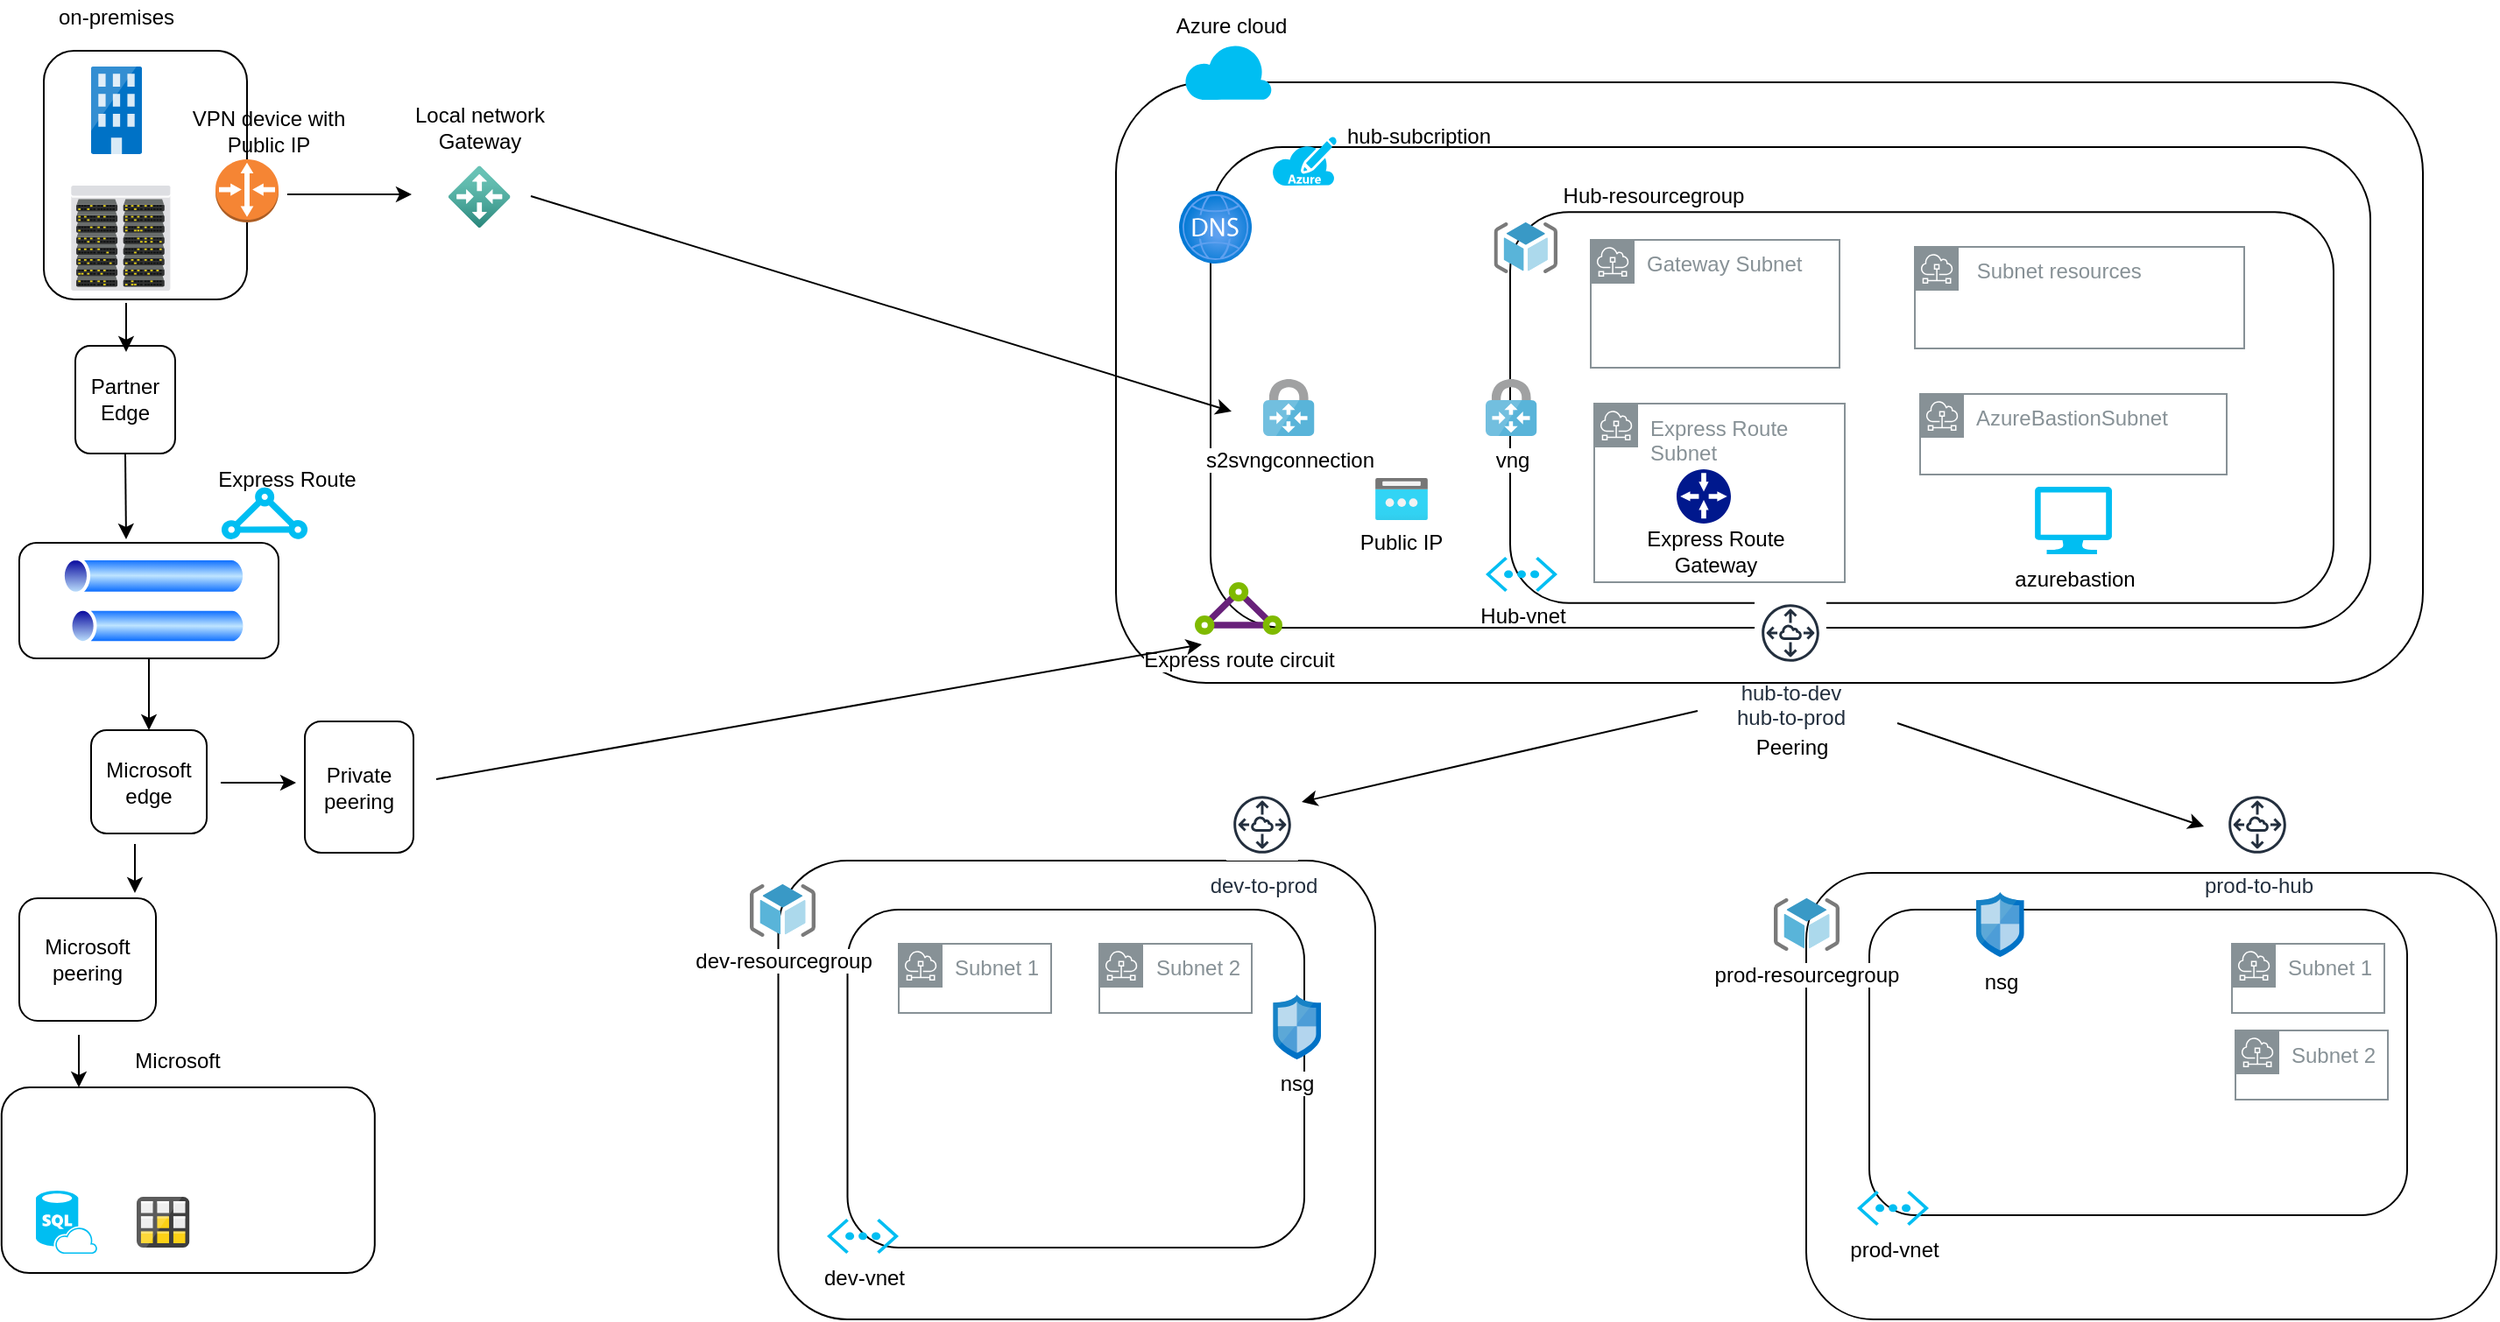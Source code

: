 <mxfile version="14.8.4" type="github">
  <diagram id="6STvKimsptoojTG2eYll" name="Page-1">
    <mxGraphModel dx="1826" dy="1193" grid="0" gridSize="10" guides="1" tooltips="1" connect="1" arrows="1" fold="1" page="0" pageScale="1" pageWidth="850" pageHeight="1100" math="0" shadow="0">
      <root>
        <mxCell id="0" />
        <mxCell id="1" parent="0" />
        <mxCell id="wYJI5mITfUX201HlZ-qb-3" value="" style="rounded=1;whiteSpace=wrap;html=1;" vertex="1" parent="1">
          <mxGeometry x="-257" y="-39" width="116" height="142" as="geometry" />
        </mxCell>
        <mxCell id="wYJI5mITfUX201HlZ-qb-4" value="" style="aspect=fixed;html=1;points=[];align=center;image;fontSize=12;image=img/lib/mscae/Exchange_On_premises_Access.svg;" vertex="1" parent="1">
          <mxGeometry x="-230" y="-30" width="29.0" height="50" as="geometry" />
        </mxCell>
        <mxCell id="wYJI5mITfUX201HlZ-qb-8" value="Express Route" style="text;html=1;strokeColor=none;fillColor=none;align=center;verticalAlign=middle;whiteSpace=wrap;rounded=0;" vertex="1" parent="1">
          <mxGeometry x="426" y="297" width="100" height="17" as="geometry" />
        </mxCell>
        <mxCell id="wYJI5mITfUX201HlZ-qb-11" value="" style="verticalLabelPosition=bottom;html=1;verticalAlign=top;align=center;strokeColor=none;fillColor=#00BEF2;shape=mxgraph.azure.express_route;pointerEvents=1;" vertex="1" parent="1">
          <mxGeometry x="-156" y="210" width="50" height="30" as="geometry" />
        </mxCell>
        <mxCell id="wYJI5mITfUX201HlZ-qb-15" value="on-premises" style="text;html=1;strokeColor=none;fillColor=none;align=center;verticalAlign=middle;whiteSpace=wrap;rounded=0;" vertex="1" parent="1">
          <mxGeometry x="-261.5" y="-68" width="91" height="20" as="geometry" />
        </mxCell>
        <mxCell id="wYJI5mITfUX201HlZ-qb-18" value="" style="rounded=1;whiteSpace=wrap;html=1;" vertex="1" parent="1">
          <mxGeometry x="355" y="-21" width="746" height="343" as="geometry" />
        </mxCell>
        <mxCell id="wYJI5mITfUX201HlZ-qb-19" value="" style="rounded=1;whiteSpace=wrap;html=1;" vertex="1" parent="1">
          <mxGeometry x="409" y="16" width="662" height="274.5" as="geometry" />
        </mxCell>
        <mxCell id="wYJI5mITfUX201HlZ-qb-20" value="" style="rounded=1;whiteSpace=wrap;html=1;" vertex="1" parent="1">
          <mxGeometry x="580" y="53.13" width="470" height="223.25" as="geometry" />
        </mxCell>
        <mxCell id="wYJI5mITfUX201HlZ-qb-22" value="" style="aspect=fixed;html=1;points=[];align=center;image;fontSize=12;image=img/lib/azure2/networking/DNS_Zones.svg;" vertex="1" parent="1">
          <mxGeometry x="391" y="41" width="41.5" height="41.5" as="geometry" />
        </mxCell>
        <mxCell id="wYJI5mITfUX201HlZ-qb-23" value="" style="verticalLabelPosition=bottom;html=1;verticalAlign=top;align=center;strokeColor=none;fillColor=#00BEF2;shape=mxgraph.azure.cloud;" vertex="1" parent="1">
          <mxGeometry x="394" y="-43.5" width="50" height="32.5" as="geometry" />
        </mxCell>
        <mxCell id="wYJI5mITfUX201HlZ-qb-24" value="Partner Edge" style="rounded=1;whiteSpace=wrap;html=1;" vertex="1" parent="1">
          <mxGeometry x="-239" y="129.5" width="57" height="61.5" as="geometry" />
        </mxCell>
        <mxCell id="wYJI5mITfUX201HlZ-qb-25" value="" style="rounded=1;whiteSpace=wrap;html=1;" vertex="1" parent="1">
          <mxGeometry x="-271" y="242" width="148" height="66" as="geometry" />
        </mxCell>
        <mxCell id="wYJI5mITfUX201HlZ-qb-26" value="" style="aspect=fixed;perimeter=ellipsePerimeter;html=1;align=center;shadow=0;dashed=0;spacingTop=3;image;image=img/lib/active_directory/tunnel.svg;" vertex="1" parent="1">
          <mxGeometry x="-249" y="250" width="109.5" height="21.9" as="geometry" />
        </mxCell>
        <mxCell id="wYJI5mITfUX201HlZ-qb-27" value="" style="aspect=fixed;perimeter=ellipsePerimeter;html=1;align=center;shadow=0;dashed=0;spacingTop=3;image;image=img/lib/active_directory/tunnel.svg;" vertex="1" parent="1">
          <mxGeometry x="-244.5" y="279" width="105" height="21" as="geometry" />
        </mxCell>
        <mxCell id="wYJI5mITfUX201HlZ-qb-29" value="Microsoft edge" style="rounded=1;whiteSpace=wrap;html=1;" vertex="1" parent="1">
          <mxGeometry x="-230" y="349" width="66" height="59" as="geometry" />
        </mxCell>
        <mxCell id="wYJI5mITfUX201HlZ-qb-31" value="Private peering" style="rounded=1;whiteSpace=wrap;html=1;" vertex="1" parent="1">
          <mxGeometry x="-108" y="344" width="62" height="75" as="geometry" />
        </mxCell>
        <mxCell id="wYJI5mITfUX201HlZ-qb-32" value="Microsoft peering" style="rounded=1;whiteSpace=wrap;html=1;" vertex="1" parent="1">
          <mxGeometry x="-271" y="445" width="78" height="70" as="geometry" />
        </mxCell>
        <mxCell id="wYJI5mITfUX201HlZ-qb-33" value="" style="aspect=fixed;html=1;points=[];align=center;image;fontSize=12;image=img/lib/azure2/networking/Public_IP_Addresses.svg;" vertex="1" parent="1">
          <mxGeometry x="503" y="205" width="30" height="24" as="geometry" />
        </mxCell>
        <mxCell id="wYJI5mITfUX201HlZ-qb-34" value="Gateway Subnet" style="outlineConnect=0;gradientColor=none;html=1;whiteSpace=wrap;fontSize=12;fontStyle=0;shape=mxgraph.aws4.group;grIcon=mxgraph.aws4.group_subnet;strokeColor=#879196;fillColor=none;verticalAlign=top;align=left;spacingLeft=30;fontColor=#879196;dashed=0;" vertex="1" parent="1">
          <mxGeometry x="626" y="69" width="142" height="73" as="geometry" />
        </mxCell>
        <mxCell id="wYJI5mITfUX201HlZ-qb-35" value="vng" style="aspect=fixed;html=1;points=[];align=center;image;fontSize=12;image=img/lib/mscae/VPN_Gateway.svg;" vertex="1" parent="1">
          <mxGeometry x="566" y="148.5" width="29.25" height="32.5" as="geometry" />
        </mxCell>
        <mxCell id="wYJI5mITfUX201HlZ-qb-36" value="Express Route Subnet" style="outlineConnect=0;gradientColor=none;html=1;whiteSpace=wrap;fontSize=12;fontStyle=0;shape=mxgraph.aws4.group;grIcon=mxgraph.aws4.group_subnet;strokeColor=#879196;fillColor=none;verticalAlign=top;align=left;spacingLeft=30;fontColor=#879196;dashed=0;" vertex="1" parent="1">
          <mxGeometry x="628" y="162.5" width="143" height="102" as="geometry" />
        </mxCell>
        <mxCell id="wYJI5mITfUX201HlZ-qb-37" value="Express route circuit" style="aspect=fixed;html=1;points=[];align=center;image;fontSize=12;image=img/lib/mscae/Express_Route.svg;" vertex="1" parent="1">
          <mxGeometry x="400" y="264.5" width="50" height="30" as="geometry" />
        </mxCell>
        <mxCell id="wYJI5mITfUX201HlZ-qb-38" value="" style="rounded=1;whiteSpace=wrap;html=1;" vertex="1" parent="1">
          <mxGeometry x="-281.1" y="553" width="213" height="106" as="geometry" />
        </mxCell>
        <mxCell id="wYJI5mITfUX201HlZ-qb-39" value="Microsoft" style="text;html=1;strokeColor=none;fillColor=none;align=center;verticalAlign=middle;whiteSpace=wrap;rounded=0;" vertex="1" parent="1">
          <mxGeometry x="-218.5" y="528" width="75" height="20" as="geometry" />
        </mxCell>
        <mxCell id="wYJI5mITfUX201HlZ-qb-40" value="" style="shape=image;html=1;verticalAlign=top;verticalLabelPosition=bottom;labelBackgroundColor=#ffffff;imageAspect=0;aspect=fixed;image=https://cdn4.iconfinder.com/data/icons/logos-and-brands/512/243_Outlook_logo-128.png" vertex="1" parent="1">
          <mxGeometry x="-261.5" y="560" width="43" height="43" as="geometry" />
        </mxCell>
        <mxCell id="wYJI5mITfUX201HlZ-qb-41" value="" style="shape=image;html=1;verticalAlign=top;verticalLabelPosition=bottom;labelBackgroundColor=#ffffff;imageAspect=0;aspect=fixed;image=https://cdn4.iconfinder.com/data/icons/address-book-providers-in-colors/512/office365-128.png" vertex="1" parent="1">
          <mxGeometry x="-202.5" y="568" width="32" height="32" as="geometry" />
        </mxCell>
        <mxCell id="wYJI5mITfUX201HlZ-qb-42" value="" style="shape=image;html=1;verticalAlign=top;verticalLabelPosition=bottom;labelBackgroundColor=#ffffff;imageAspect=0;aspect=fixed;image=https://cdn0.iconfinder.com/data/icons/logos-microsoft-office-365/128/Microsoft_Office-08-128.png" vertex="1" parent="1">
          <mxGeometry x="-142" y="563.25" width="41.5" height="41.5" as="geometry" />
        </mxCell>
        <mxCell id="wYJI5mITfUX201HlZ-qb-43" value="" style="verticalLabelPosition=bottom;html=1;verticalAlign=top;align=center;strokeColor=none;fillColor=#00BEF2;shape=mxgraph.azure.sql_database_sql_azure;" vertex="1" parent="1">
          <mxGeometry x="-261.5" y="612" width="35" height="36" as="geometry" />
        </mxCell>
        <mxCell id="wYJI5mITfUX201HlZ-qb-44" value="" style="aspect=fixed;html=1;points=[];align=center;image;fontSize=12;image=img/lib/mscae/Table_Storage.svg;" vertex="1" parent="1">
          <mxGeometry x="-204.0" y="615.5" width="30.21" height="29" as="geometry" />
        </mxCell>
        <mxCell id="wYJI5mITfUX201HlZ-qb-45" value="" style="verticalLabelPosition=bottom;aspect=fixed;html=1;verticalAlign=top;strokeColor=none;align=center;outlineConnect=0;shape=mxgraph.citrix.datacenter;" vertex="1" parent="1">
          <mxGeometry x="-241.34" y="38" width="56.67" height="60" as="geometry" />
        </mxCell>
        <mxCell id="wYJI5mITfUX201HlZ-qb-47" value="" style="endArrow=classic;html=1;" edge="1" parent="1">
          <mxGeometry width="50" height="50" relative="1" as="geometry">
            <mxPoint x="-210" y="105" as="sourcePoint" />
            <mxPoint x="-210" y="133" as="targetPoint" />
          </mxGeometry>
        </mxCell>
        <mxCell id="wYJI5mITfUX201HlZ-qb-49" value="" style="endArrow=classic;html=1;entryX=0.5;entryY=0;entryDx=0;entryDy=0;exitX=0.5;exitY=1;exitDx=0;exitDy=0;" edge="1" parent="1" source="wYJI5mITfUX201HlZ-qb-25" target="wYJI5mITfUX201HlZ-qb-29">
          <mxGeometry width="50" height="50" relative="1" as="geometry">
            <mxPoint x="28" y="87" as="sourcePoint" />
            <mxPoint x="449" y="325" as="targetPoint" />
          </mxGeometry>
        </mxCell>
        <mxCell id="wYJI5mITfUX201HlZ-qb-50" value="" style="endArrow=classic;html=1;" edge="1" parent="1">
          <mxGeometry width="50" height="50" relative="1" as="geometry">
            <mxPoint x="-156" y="379" as="sourcePoint" />
            <mxPoint x="-113" y="379" as="targetPoint" />
          </mxGeometry>
        </mxCell>
        <mxCell id="wYJI5mITfUX201HlZ-qb-52" value="" style="endArrow=classic;html=1;" edge="1" parent="1">
          <mxGeometry width="50" height="50" relative="1" as="geometry">
            <mxPoint x="-237" y="523" as="sourcePoint" />
            <mxPoint x="-237" y="553" as="targetPoint" />
          </mxGeometry>
        </mxCell>
        <mxCell id="wYJI5mITfUX201HlZ-qb-53" value="Azure cloud" style="text;html=1;strokeColor=none;fillColor=none;align=center;verticalAlign=middle;whiteSpace=wrap;rounded=0;" vertex="1" parent="1">
          <mxGeometry x="378.5" y="-63.5" width="84" height="20" as="geometry" />
        </mxCell>
        <mxCell id="wYJI5mITfUX201HlZ-qb-54" value="hub-subcription" style="text;html=1;strokeColor=none;fillColor=none;align=center;verticalAlign=middle;whiteSpace=wrap;rounded=0;" vertex="1" parent="1">
          <mxGeometry x="472" width="112" height="20" as="geometry" />
        </mxCell>
        <mxCell id="wYJI5mITfUX201HlZ-qb-55" value="" style="aspect=fixed;html=1;points=[];align=center;image;fontSize=12;image=img/lib/mscae/ResourceGroup.svg;" vertex="1" parent="1">
          <mxGeometry x="570.75" y="59" width="36.25" height="29" as="geometry" />
        </mxCell>
        <mxCell id="wYJI5mITfUX201HlZ-qb-56" value="Hub-resourcegroup" style="text;html=1;strokeColor=none;fillColor=none;align=center;verticalAlign=middle;whiteSpace=wrap;rounded=0;" vertex="1" parent="1">
          <mxGeometry x="607" y="34.38" width="110" height="20" as="geometry" />
        </mxCell>
        <mxCell id="wYJI5mITfUX201HlZ-qb-57" value="" style="aspect=fixed;pointerEvents=1;shadow=0;dashed=0;html=1;strokeColor=none;labelPosition=center;verticalLabelPosition=bottom;verticalAlign=top;align=center;fillColor=#00188D;shape=mxgraph.mscae.enterprise.gateway" vertex="1" parent="1">
          <mxGeometry x="675" y="200" width="31" height="31" as="geometry" />
        </mxCell>
        <mxCell id="wYJI5mITfUX201HlZ-qb-58" value="Express Route Gateway" style="text;html=1;strokeColor=none;fillColor=none;align=center;verticalAlign=middle;whiteSpace=wrap;rounded=0;" vertex="1" parent="1">
          <mxGeometry x="636.5" y="238" width="121" height="17" as="geometry" />
        </mxCell>
        <mxCell id="wYJI5mITfUX201HlZ-qb-60" value="" style="endArrow=classic;html=1;entryX=0.846;entryY=-0.043;entryDx=0;entryDy=0;entryPerimeter=0;" edge="1" parent="1" target="wYJI5mITfUX201HlZ-qb-32">
          <mxGeometry width="50" height="50" relative="1" as="geometry">
            <mxPoint x="-205" y="414" as="sourcePoint" />
            <mxPoint x="449" y="290" as="targetPoint" />
          </mxGeometry>
        </mxCell>
        <mxCell id="wYJI5mITfUX201HlZ-qb-61" value="" style="endArrow=classic;html=1;exitX=0.5;exitY=1;exitDx=0;exitDy=0;" edge="1" parent="1" source="wYJI5mITfUX201HlZ-qb-24">
          <mxGeometry width="50" height="50" relative="1" as="geometry">
            <mxPoint x="399" y="340" as="sourcePoint" />
            <mxPoint x="-210" y="240" as="targetPoint" />
          </mxGeometry>
        </mxCell>
        <mxCell id="wYJI5mITfUX201HlZ-qb-62" value="" style="outlineConnect=0;dashed=0;verticalLabelPosition=bottom;verticalAlign=top;align=center;html=1;shape=mxgraph.aws3.router;fillColor=#F58534;gradientColor=none;" vertex="1" parent="1">
          <mxGeometry x="-159" y="23" width="36" height="36" as="geometry" />
        </mxCell>
        <mxCell id="wYJI5mITfUX201HlZ-qb-63" value="VPN device with Public IP" style="text;html=1;strokeColor=none;fillColor=none;align=center;verticalAlign=middle;whiteSpace=wrap;rounded=0;" vertex="1" parent="1">
          <mxGeometry x="-182" y="-3" width="107" height="19" as="geometry" />
        </mxCell>
        <mxCell id="wYJI5mITfUX201HlZ-qb-64" value="" style="aspect=fixed;html=1;points=[];align=center;image;fontSize=12;image=img/lib/azure2/other/Local_Network_Gateways.svg;" vertex="1" parent="1">
          <mxGeometry x="-26" y="26.75" width="35.25" height="35.25" as="geometry" />
        </mxCell>
        <mxCell id="wYJI5mITfUX201HlZ-qb-65" value="Local network Gateway" style="text;html=1;strokeColor=none;fillColor=none;align=center;verticalAlign=middle;whiteSpace=wrap;rounded=0;" vertex="1" parent="1">
          <mxGeometry x="-54.37" y="-5" width="92" height="19" as="geometry" />
        </mxCell>
        <mxCell id="wYJI5mITfUX201HlZ-qb-66" value="Public IP" style="text;html=1;strokeColor=none;fillColor=none;align=center;verticalAlign=middle;whiteSpace=wrap;rounded=0;" vertex="1" parent="1">
          <mxGeometry x="489" y="233.5" width="58" height="17" as="geometry" />
        </mxCell>
        <mxCell id="wYJI5mITfUX201HlZ-qb-70" value="Hub-vnet" style="verticalLabelPosition=bottom;html=1;verticalAlign=top;align=center;strokeColor=none;fillColor=#00BEF2;shape=mxgraph.azure.virtual_network;pointerEvents=1;" vertex="1" parent="1">
          <mxGeometry x="566" y="250" width="41" height="20" as="geometry" />
        </mxCell>
        <mxCell id="wYJI5mITfUX201HlZ-qb-72" value="s2svngconnection" style="aspect=fixed;html=1;points=[];align=center;image;fontSize=12;image=img/lib/mscae/VPN_Gateway.svg;" vertex="1" parent="1">
          <mxGeometry x="439" y="148.5" width="29.25" height="32.5" as="geometry" />
        </mxCell>
        <mxCell id="wYJI5mITfUX201HlZ-qb-75" value="" style="endArrow=classic;html=1;" edge="1" parent="1">
          <mxGeometry width="50" height="50" relative="1" as="geometry">
            <mxPoint x="-118" y="43" as="sourcePoint" />
            <mxPoint x="-47" y="43" as="targetPoint" />
          </mxGeometry>
        </mxCell>
        <mxCell id="wYJI5mITfUX201HlZ-qb-76" value="" style="endArrow=classic;html=1;" edge="1" parent="1">
          <mxGeometry width="50" height="50" relative="1" as="geometry">
            <mxPoint x="21" y="44" as="sourcePoint" />
            <mxPoint x="421" y="167" as="targetPoint" />
          </mxGeometry>
        </mxCell>
        <mxCell id="wYJI5mITfUX201HlZ-qb-83" value="" style="endArrow=classic;html=1;" edge="1" parent="1">
          <mxGeometry width="50" height="50" relative="1" as="geometry">
            <mxPoint x="-33" y="377" as="sourcePoint" />
            <mxPoint x="404" y="300" as="targetPoint" />
          </mxGeometry>
        </mxCell>
        <mxCell id="wYJI5mITfUX201HlZ-qb-86" value="Express Route" style="text;html=1;strokeColor=none;fillColor=none;align=center;verticalAlign=middle;whiteSpace=wrap;rounded=0;" vertex="1" parent="1">
          <mxGeometry x="-161" y="200" width="86" height="12" as="geometry" />
        </mxCell>
        <mxCell id="wYJI5mITfUX201HlZ-qb-101" value="" style="verticalLabelPosition=bottom;html=1;verticalAlign=top;align=center;strokeColor=none;fillColor=#00BEF2;shape=mxgraph.azure.azure_subscription;" vertex="1" parent="1">
          <mxGeometry x="444" y="10" width="37" height="28" as="geometry" />
        </mxCell>
        <mxCell id="wYJI5mITfUX201HlZ-qb-104" value="" style="rounded=1;whiteSpace=wrap;html=1;" vertex="1" parent="1">
          <mxGeometry x="162.25" y="423.5" width="340.75" height="262" as="geometry" />
        </mxCell>
        <mxCell id="wYJI5mITfUX201HlZ-qb-106" value="" style="rounded=1;whiteSpace=wrap;html=1;" vertex="1" parent="1">
          <mxGeometry x="749" y="430.5" width="394" height="255" as="geometry" />
        </mxCell>
        <mxCell id="wYJI5mITfUX201HlZ-qb-107" value="" style="rounded=1;whiteSpace=wrap;html=1;" vertex="1" parent="1">
          <mxGeometry x="201.75" y="451.5" width="260.75" height="193" as="geometry" />
        </mxCell>
        <mxCell id="wYJI5mITfUX201HlZ-qb-108" value="dev-vnet" style="verticalLabelPosition=bottom;html=1;verticalAlign=top;align=center;strokeColor=none;fillColor=#00BEF2;shape=mxgraph.azure.virtual_network;pointerEvents=1;" vertex="1" parent="1">
          <mxGeometry x="190" y="628" width="41" height="20" as="geometry" />
        </mxCell>
        <mxCell id="wYJI5mITfUX201HlZ-qb-109" value="" style="rounded=1;whiteSpace=wrap;html=1;" vertex="1" parent="1">
          <mxGeometry x="785" y="451.5" width="307" height="174.5" as="geometry" />
        </mxCell>
        <mxCell id="wYJI5mITfUX201HlZ-qb-110" value="prod-vnet" style="verticalLabelPosition=bottom;html=1;verticalAlign=top;align=center;strokeColor=none;fillColor=#00BEF2;shape=mxgraph.azure.virtual_network;pointerEvents=1;" vertex="1" parent="1">
          <mxGeometry x="778" y="612" width="41" height="20" as="geometry" />
        </mxCell>
        <mxCell id="wYJI5mITfUX201HlZ-qb-111" value="Subnet 1" style="outlineConnect=0;gradientColor=none;html=1;whiteSpace=wrap;fontSize=12;fontStyle=0;shape=mxgraph.aws4.group;grIcon=mxgraph.aws4.group_subnet;strokeColor=#879196;fillColor=none;verticalAlign=top;align=left;spacingLeft=30;fontColor=#879196;dashed=0;" vertex="1" parent="1">
          <mxGeometry x="231" y="471" width="87" height="39.5" as="geometry" />
        </mxCell>
        <mxCell id="wYJI5mITfUX201HlZ-qb-112" value="Subnet 2" style="outlineConnect=0;gradientColor=none;html=1;whiteSpace=wrap;fontSize=12;fontStyle=0;shape=mxgraph.aws4.group;grIcon=mxgraph.aws4.group_subnet;strokeColor=#879196;fillColor=none;verticalAlign=top;align=left;spacingLeft=30;fontColor=#879196;dashed=0;" vertex="1" parent="1">
          <mxGeometry x="345.5" y="471" width="87" height="39.5" as="geometry" />
        </mxCell>
        <mxCell id="wYJI5mITfUX201HlZ-qb-113" value="Subnet 1" style="outlineConnect=0;gradientColor=none;html=1;whiteSpace=wrap;fontSize=12;fontStyle=0;shape=mxgraph.aws4.group;grIcon=mxgraph.aws4.group_subnet;strokeColor=#879196;fillColor=none;verticalAlign=top;align=left;spacingLeft=30;fontColor=#879196;dashed=0;" vertex="1" parent="1">
          <mxGeometry x="992" y="471" width="87" height="39.5" as="geometry" />
        </mxCell>
        <mxCell id="wYJI5mITfUX201HlZ-qb-114" value="Subnet 2" style="outlineConnect=0;gradientColor=none;html=1;whiteSpace=wrap;fontSize=12;fontStyle=0;shape=mxgraph.aws4.group;grIcon=mxgraph.aws4.group_subnet;strokeColor=#879196;fillColor=none;verticalAlign=top;align=left;spacingLeft=30;fontColor=#879196;dashed=0;" vertex="1" parent="1">
          <mxGeometry x="994" y="520.5" width="87" height="39.5" as="geometry" />
        </mxCell>
        <mxCell id="wYJI5mITfUX201HlZ-qb-115" value="hub-to-dev&lt;br&gt;hub-to-prod" style="outlineConnect=0;fontColor=#232F3E;gradientColor=none;strokeColor=#232F3E;fillColor=#ffffff;dashed=0;verticalLabelPosition=bottom;verticalAlign=top;align=center;html=1;fontSize=12;fontStyle=0;aspect=fixed;shape=mxgraph.aws4.resourceIcon;resIcon=mxgraph.aws4.peering;" vertex="1" parent="1">
          <mxGeometry x="719.5" y="273" width="41" height="41" as="geometry" />
        </mxCell>
        <mxCell id="wYJI5mITfUX201HlZ-qb-117" value="prod-to-hub" style="outlineConnect=0;fontColor=#232F3E;gradientColor=none;strokeColor=#232F3E;fillColor=#ffffff;dashed=0;verticalLabelPosition=bottom;verticalAlign=top;align=center;html=1;fontSize=12;fontStyle=0;aspect=fixed;shape=mxgraph.aws4.resourceIcon;resIcon=mxgraph.aws4.peering;" vertex="1" parent="1">
          <mxGeometry x="986" y="382.5" width="41" height="41" as="geometry" />
        </mxCell>
        <mxCell id="wYJI5mITfUX201HlZ-qb-118" value="dev-to-prod" style="outlineConnect=0;fontColor=#232F3E;gradientColor=none;strokeColor=#232F3E;fillColor=#ffffff;dashed=0;verticalLabelPosition=bottom;verticalAlign=top;align=center;html=1;fontSize=12;fontStyle=0;aspect=fixed;shape=mxgraph.aws4.resourceIcon;resIcon=mxgraph.aws4.peering;" vertex="1" parent="1">
          <mxGeometry x="418" y="382.5" width="41" height="41" as="geometry" />
        </mxCell>
        <mxCell id="wYJI5mITfUX201HlZ-qb-119" value="" style="endArrow=classic;html=1;" edge="1" parent="1">
          <mxGeometry width="50" height="50" relative="1" as="geometry">
            <mxPoint x="687" y="338" as="sourcePoint" />
            <mxPoint x="461" y="390" as="targetPoint" />
          </mxGeometry>
        </mxCell>
        <mxCell id="wYJI5mITfUX201HlZ-qb-120" value="" style="endArrow=classic;html=1;" edge="1" parent="1">
          <mxGeometry width="50" height="50" relative="1" as="geometry">
            <mxPoint x="801" y="345" as="sourcePoint" />
            <mxPoint x="976" y="404" as="targetPoint" />
          </mxGeometry>
        </mxCell>
        <mxCell id="wYJI5mITfUX201HlZ-qb-121" value="Peering" style="text;html=1;strokeColor=none;fillColor=none;align=center;verticalAlign=middle;whiteSpace=wrap;rounded=0;" vertex="1" parent="1">
          <mxGeometry x="720.5" y="349" width="40" height="20" as="geometry" />
        </mxCell>
        <mxCell id="wYJI5mITfUX201HlZ-qb-122" value="dev-resourcegroup" style="aspect=fixed;html=1;points=[];align=center;image;fontSize=12;image=img/lib/mscae/ResourceGroup.svg;" vertex="1" parent="1">
          <mxGeometry x="146" y="437" width="37.5" height="30" as="geometry" />
        </mxCell>
        <mxCell id="wYJI5mITfUX201HlZ-qb-123" value="prod-resourcegroup" style="aspect=fixed;html=1;points=[];align=center;image;fontSize=12;image=img/lib/mscae/ResourceGroup.svg;" vertex="1" parent="1">
          <mxGeometry x="730.5" y="445" width="37.5" height="30" as="geometry" />
        </mxCell>
        <mxCell id="wYJI5mITfUX201HlZ-qb-124" value="&amp;nbsp;Subnet resources" style="outlineConnect=0;gradientColor=none;html=1;whiteSpace=wrap;fontSize=12;fontStyle=0;shape=mxgraph.aws4.group;grIcon=mxgraph.aws4.group_subnet;strokeColor=#879196;fillColor=none;verticalAlign=top;align=left;spacingLeft=30;fontColor=#879196;dashed=0;" vertex="1" parent="1">
          <mxGeometry x="811" y="73" width="188" height="58" as="geometry" />
        </mxCell>
        <mxCell id="wYJI5mITfUX201HlZ-qb-125" value="nsg" style="aspect=fixed;html=1;points=[];align=center;image;fontSize=12;image=img/lib/mscae/Network_Security_Groups_Classic.svg;" vertex="1" parent="1">
          <mxGeometry x="444.62" y="500" width="27.38" height="37" as="geometry" />
        </mxCell>
        <mxCell id="wYJI5mITfUX201HlZ-qb-126" value="nsg" style="aspect=fixed;html=1;points=[];align=center;image;fontSize=12;image=img/lib/mscae/Network_Security_Groups_Classic.svg;" vertex="1" parent="1">
          <mxGeometry x="846" y="441.5" width="27.38" height="37" as="geometry" />
        </mxCell>
        <mxCell id="wYJI5mITfUX201HlZ-qb-127" value="AzureBastionSubnet" style="outlineConnect=0;gradientColor=none;html=1;whiteSpace=wrap;fontSize=12;fontStyle=0;shape=mxgraph.aws4.group;grIcon=mxgraph.aws4.group_subnet;strokeColor=#879196;fillColor=none;verticalAlign=top;align=left;spacingLeft=30;fontColor=#879196;dashed=0;" vertex="1" parent="1">
          <mxGeometry x="814" y="157" width="175" height="46" as="geometry" />
        </mxCell>
        <mxCell id="wYJI5mITfUX201HlZ-qb-128" value="azurebastion" style="verticalLabelPosition=bottom;html=1;verticalAlign=top;align=center;strokeColor=none;fillColor=#00BEF2;shape=mxgraph.azure.computer;pointerEvents=1;" vertex="1" parent="1">
          <mxGeometry x="879.5" y="210" width="44" height="38.5" as="geometry" />
        </mxCell>
      </root>
    </mxGraphModel>
  </diagram>
</mxfile>
